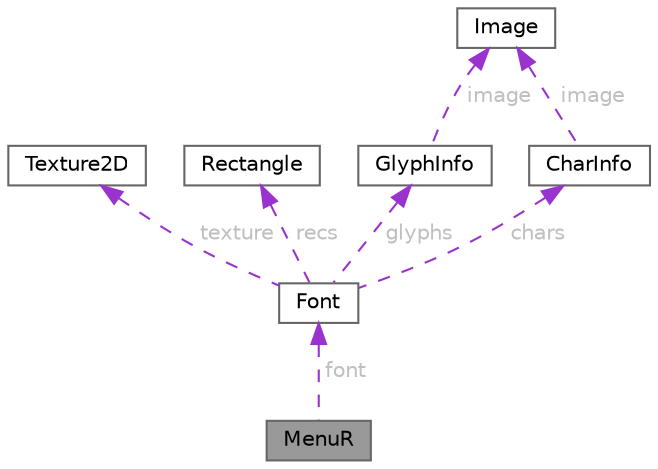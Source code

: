 digraph "MenuR"
{
 // LATEX_PDF_SIZE
  bgcolor="transparent";
  edge [fontname=Helvetica,fontsize=10,labelfontname=Helvetica,labelfontsize=10];
  node [fontname=Helvetica,fontsize=10,shape=box,height=0.2,width=0.4];
  Node1 [id="Node000001",label="MenuR",height=0.2,width=0.4,color="gray40", fillcolor="grey60", style="filled", fontcolor="black",tooltip=" "];
  Node2 -> Node1 [id="edge15_Node000001_Node000002",dir="back",color="darkorchid3",style="dashed",tooltip=" ",label=" font",fontcolor="grey" ];
  Node2 [id="Node000002",label="Font",height=0.2,width=0.4,color="gray40", fillcolor="white", style="filled",URL="$struct_font.html",tooltip=" "];
  Node3 -> Node2 [id="edge16_Node000002_Node000003",dir="back",color="darkorchid3",style="dashed",tooltip=" ",label=" texture",fontcolor="grey" ];
  Node3 [id="Node000003",label="Texture2D",height=0.2,width=0.4,color="gray40", fillcolor="white", style="filled",URL="$struct_texture2_d.html",tooltip=" "];
  Node4 -> Node2 [id="edge17_Node000002_Node000004",dir="back",color="darkorchid3",style="dashed",tooltip=" ",label=" recs",fontcolor="grey" ];
  Node4 [id="Node000004",label="Rectangle",height=0.2,width=0.4,color="gray40", fillcolor="white", style="filled",URL="$struct_rectangle.html",tooltip=" "];
  Node5 -> Node2 [id="edge18_Node000002_Node000005",dir="back",color="darkorchid3",style="dashed",tooltip=" ",label=" glyphs",fontcolor="grey" ];
  Node5 [id="Node000005",label="GlyphInfo",height=0.2,width=0.4,color="gray40", fillcolor="white", style="filled",URL="$struct_glyph_info.html",tooltip=" "];
  Node6 -> Node5 [id="edge19_Node000005_Node000006",dir="back",color="darkorchid3",style="dashed",tooltip=" ",label=" image",fontcolor="grey" ];
  Node6 [id="Node000006",label="Image",height=0.2,width=0.4,color="gray40", fillcolor="white", style="filled",URL="$struct_image.html",tooltip=" "];
  Node7 -> Node2 [id="edge20_Node000002_Node000007",dir="back",color="darkorchid3",style="dashed",tooltip=" ",label=" chars",fontcolor="grey" ];
  Node7 [id="Node000007",label="CharInfo",height=0.2,width=0.4,color="gray40", fillcolor="white", style="filled",URL="$struct_char_info.html",tooltip=" "];
  Node6 -> Node7 [id="edge21_Node000007_Node000006",dir="back",color="darkorchid3",style="dashed",tooltip=" ",label=" image",fontcolor="grey" ];
}
